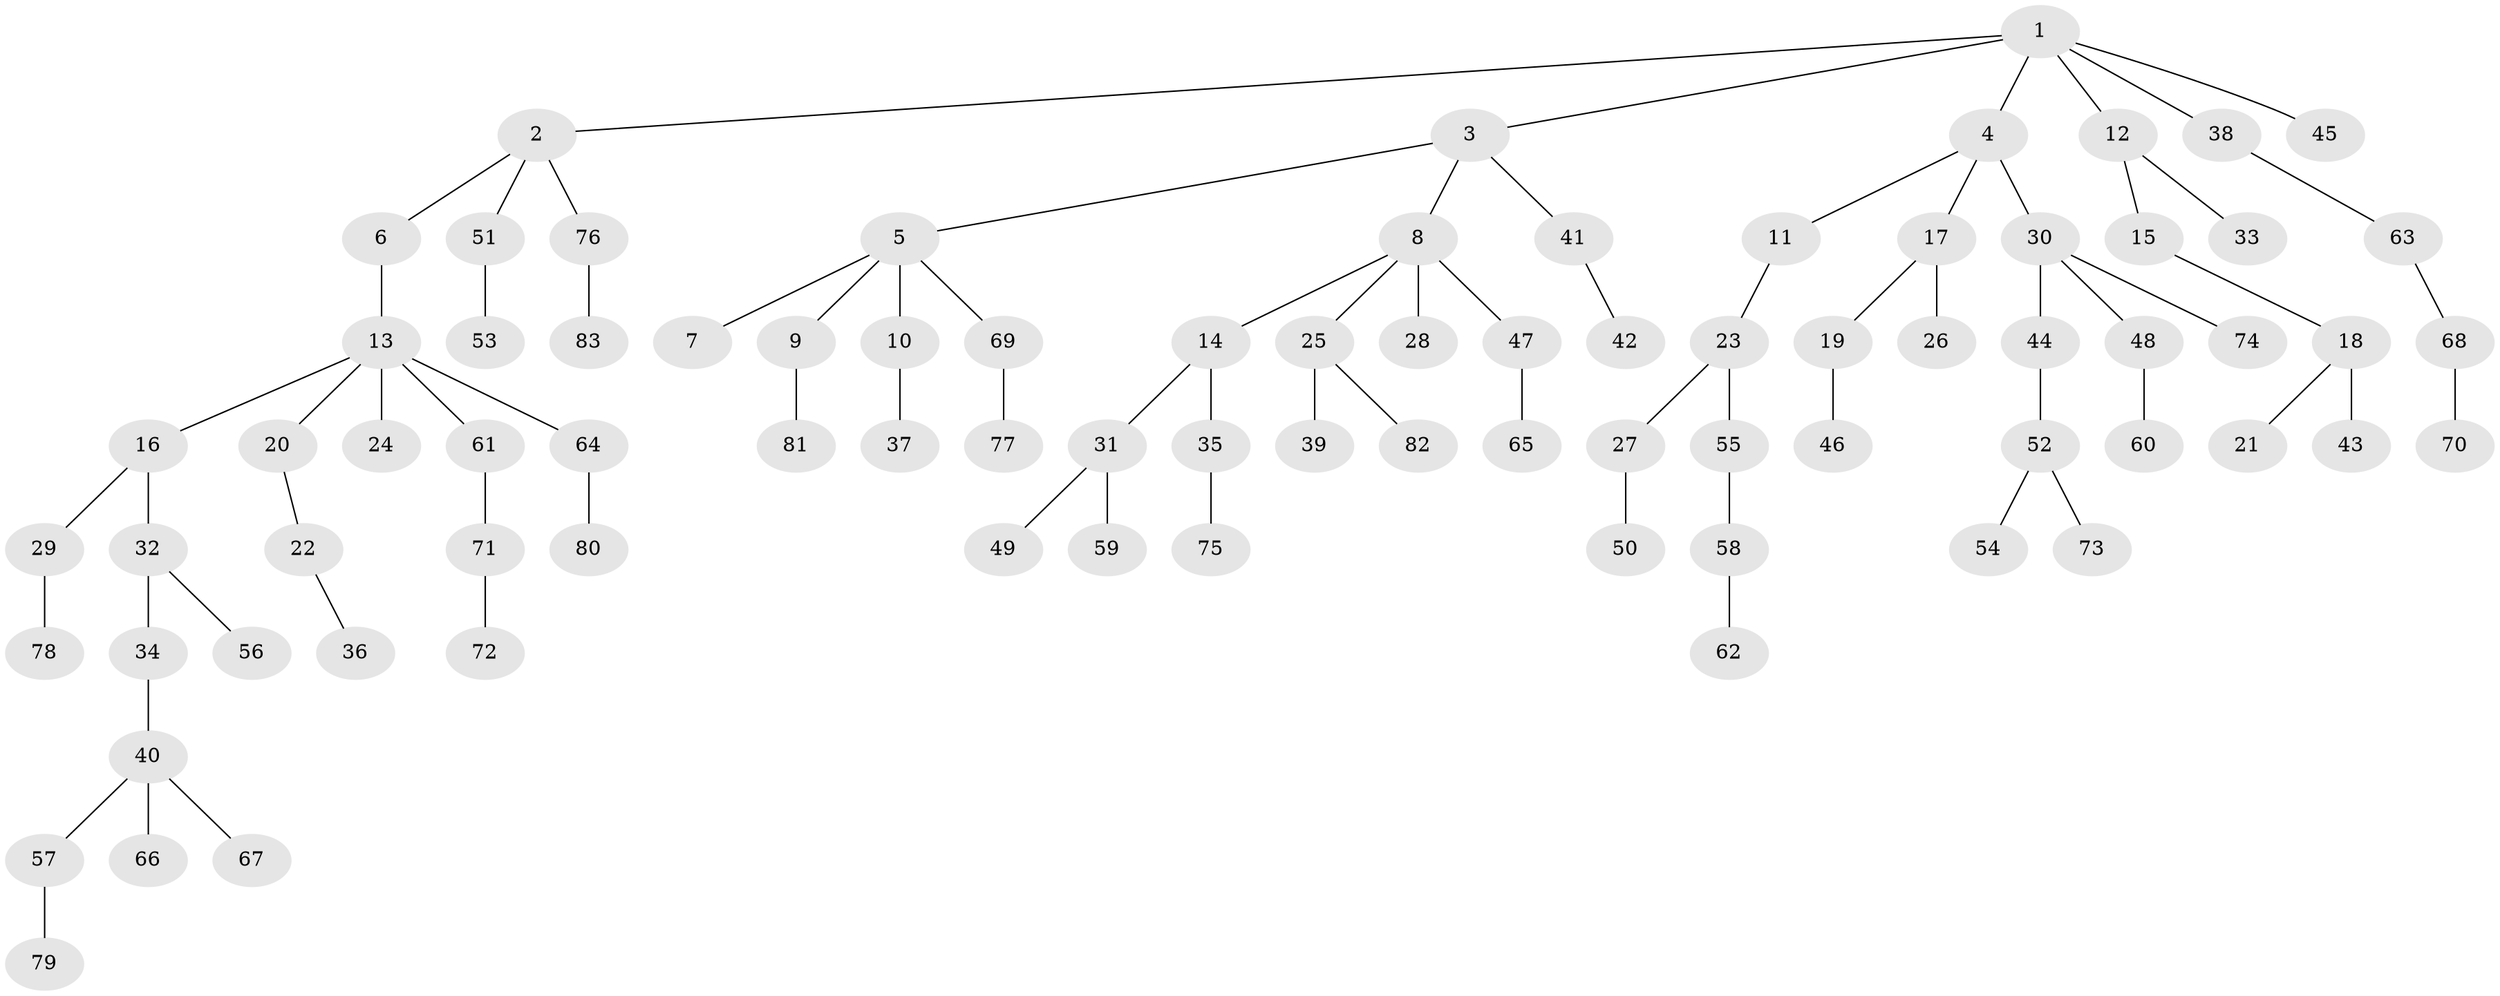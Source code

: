 // coarse degree distribution, {5: 0.018867924528301886, 4: 0.07547169811320754, 2: 0.2830188679245283, 6: 0.03773584905660377, 1: 0.49056603773584906, 3: 0.09433962264150944}
// Generated by graph-tools (version 1.1) at 2025/42/03/06/25 10:42:06]
// undirected, 83 vertices, 82 edges
graph export_dot {
graph [start="1"]
  node [color=gray90,style=filled];
  1;
  2;
  3;
  4;
  5;
  6;
  7;
  8;
  9;
  10;
  11;
  12;
  13;
  14;
  15;
  16;
  17;
  18;
  19;
  20;
  21;
  22;
  23;
  24;
  25;
  26;
  27;
  28;
  29;
  30;
  31;
  32;
  33;
  34;
  35;
  36;
  37;
  38;
  39;
  40;
  41;
  42;
  43;
  44;
  45;
  46;
  47;
  48;
  49;
  50;
  51;
  52;
  53;
  54;
  55;
  56;
  57;
  58;
  59;
  60;
  61;
  62;
  63;
  64;
  65;
  66;
  67;
  68;
  69;
  70;
  71;
  72;
  73;
  74;
  75;
  76;
  77;
  78;
  79;
  80;
  81;
  82;
  83;
  1 -- 2;
  1 -- 3;
  1 -- 4;
  1 -- 12;
  1 -- 38;
  1 -- 45;
  2 -- 6;
  2 -- 51;
  2 -- 76;
  3 -- 5;
  3 -- 8;
  3 -- 41;
  4 -- 11;
  4 -- 17;
  4 -- 30;
  5 -- 7;
  5 -- 9;
  5 -- 10;
  5 -- 69;
  6 -- 13;
  8 -- 14;
  8 -- 25;
  8 -- 28;
  8 -- 47;
  9 -- 81;
  10 -- 37;
  11 -- 23;
  12 -- 15;
  12 -- 33;
  13 -- 16;
  13 -- 20;
  13 -- 24;
  13 -- 61;
  13 -- 64;
  14 -- 31;
  14 -- 35;
  15 -- 18;
  16 -- 29;
  16 -- 32;
  17 -- 19;
  17 -- 26;
  18 -- 21;
  18 -- 43;
  19 -- 46;
  20 -- 22;
  22 -- 36;
  23 -- 27;
  23 -- 55;
  25 -- 39;
  25 -- 82;
  27 -- 50;
  29 -- 78;
  30 -- 44;
  30 -- 48;
  30 -- 74;
  31 -- 49;
  31 -- 59;
  32 -- 34;
  32 -- 56;
  34 -- 40;
  35 -- 75;
  38 -- 63;
  40 -- 57;
  40 -- 66;
  40 -- 67;
  41 -- 42;
  44 -- 52;
  47 -- 65;
  48 -- 60;
  51 -- 53;
  52 -- 54;
  52 -- 73;
  55 -- 58;
  57 -- 79;
  58 -- 62;
  61 -- 71;
  63 -- 68;
  64 -- 80;
  68 -- 70;
  69 -- 77;
  71 -- 72;
  76 -- 83;
}
